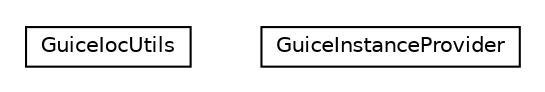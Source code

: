 #!/usr/local/bin/dot
#
# Class diagram 
# Generated by UMLGraph version R5_6_6-8-g8d7759 (http://www.umlgraph.org/)
#

digraph G {
	edge [fontname="Helvetica",fontsize=10,labelfontname="Helvetica",labelfontsize=10];
	node [fontname="Helvetica",fontsize=10,shape=plaintext];
	nodesep=0.25;
	ranksep=0.5;
	// org.dayatang.ioc.guice.GuiceIocUtils
	c2904 [label=<<table title="org.dayatang.ioc.guice.GuiceIocUtils" border="0" cellborder="1" cellspacing="0" cellpadding="2" port="p" href="./GuiceIocUtils.html">
		<tr><td><table border="0" cellspacing="0" cellpadding="1">
<tr><td align="center" balign="center"> GuiceIocUtils </td></tr>
		</table></td></tr>
		</table>>, URL="./GuiceIocUtils.html", fontname="Helvetica", fontcolor="black", fontsize=10.0];
	// org.dayatang.ioc.guice.GuiceInstanceProvider
	c2905 [label=<<table title="org.dayatang.ioc.guice.GuiceInstanceProvider" border="0" cellborder="1" cellspacing="0" cellpadding="2" port="p" href="./GuiceInstanceProvider.html">
		<tr><td><table border="0" cellspacing="0" cellpadding="1">
<tr><td align="center" balign="center"> GuiceInstanceProvider </td></tr>
		</table></td></tr>
		</table>>, URL="./GuiceInstanceProvider.html", fontname="Helvetica", fontcolor="black", fontsize=10.0];
}

